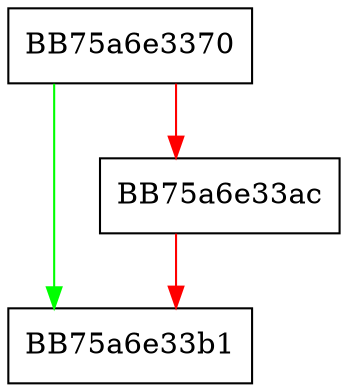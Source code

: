 digraph _Do_call {
  node [shape="box"];
  graph [splines=ortho];
  BB75a6e3370 -> BB75a6e33b1 [color="green"];
  BB75a6e3370 -> BB75a6e33ac [color="red"];
  BB75a6e33ac -> BB75a6e33b1 [color="red"];
}